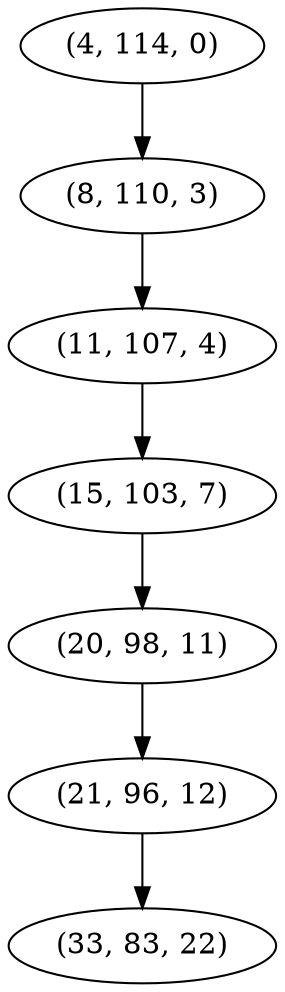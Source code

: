 digraph tree {
    "(4, 114, 0)";
    "(8, 110, 3)";
    "(11, 107, 4)";
    "(15, 103, 7)";
    "(20, 98, 11)";
    "(21, 96, 12)";
    "(33, 83, 22)";
    "(4, 114, 0)" -> "(8, 110, 3)";
    "(8, 110, 3)" -> "(11, 107, 4)";
    "(11, 107, 4)" -> "(15, 103, 7)";
    "(15, 103, 7)" -> "(20, 98, 11)";
    "(20, 98, 11)" -> "(21, 96, 12)";
    "(21, 96, 12)" -> "(33, 83, 22)";
}
